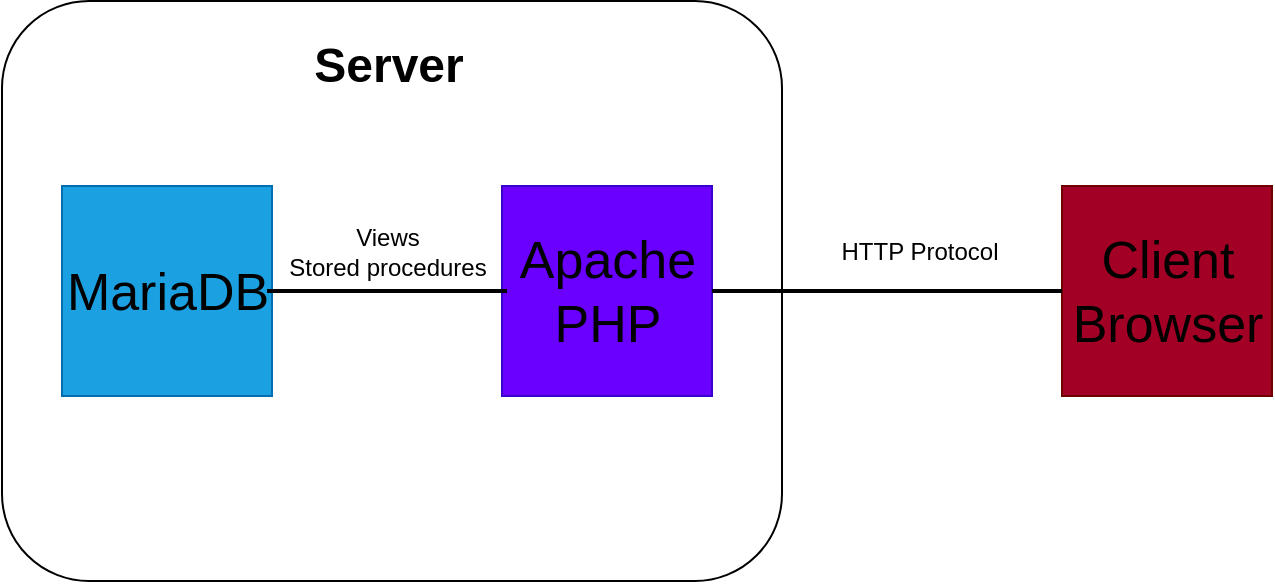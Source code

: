 <mxfile>
    <diagram id="ZsDdb_xmyVUKxEYyHhmg" name="Page-1">
        <mxGraphModel dx="1077" dy="683" grid="1" gridSize="10" guides="1" tooltips="1" connect="1" arrows="1" fold="1" page="1" pageScale="1" pageWidth="850" pageHeight="1100" math="0" shadow="0">
            <root>
                <mxCell id="0"/>
                <mxCell id="1" parent="0"/>
                <mxCell id="5" value="" style="rounded=1;whiteSpace=wrap;html=1;" vertex="1" parent="1">
                    <mxGeometry x="110" y="177.5" width="390" height="290" as="geometry"/>
                </mxCell>
                <mxCell id="2" value="" style="whiteSpace=wrap;html=1;aspect=fixed;fillColor=#6a00ff;strokeColor=#3700CC;fontColor=#ffffff;" vertex="1" parent="1">
                    <mxGeometry x="360" y="270" width="105" height="105" as="geometry"/>
                </mxCell>
                <mxCell id="3" value="" style="whiteSpace=wrap;html=1;aspect=fixed;fillColor=#1ba1e2;strokeColor=#006EAF;fontColor=#ffffff;" vertex="1" parent="1">
                    <mxGeometry x="140" y="270" width="105" height="105" as="geometry"/>
                </mxCell>
                <mxCell id="4" value="" style="whiteSpace=wrap;html=1;aspect=fixed;fillColor=#a20025;strokeColor=#6F0000;fontColor=#ffffff;" vertex="1" parent="1">
                    <mxGeometry x="640" y="270" width="105" height="105" as="geometry"/>
                </mxCell>
                <mxCell id="6" value="Server" style="text;strokeColor=none;fillColor=none;html=1;fontSize=24;fontStyle=1;verticalAlign=middle;align=center;" vertex="1" parent="1">
                    <mxGeometry x="252.5" y="190" width="100" height="40" as="geometry"/>
                </mxCell>
                <mxCell id="8" value="" style="line;strokeWidth=2;direction=south;html=1;rotation=-90;" vertex="1" parent="1">
                    <mxGeometry x="547.5" y="235" width="10" height="175" as="geometry"/>
                </mxCell>
                <mxCell id="9" value="" style="line;strokeWidth=2;direction=south;html=1;rotation=-90;" vertex="1" parent="1">
                    <mxGeometry x="297.5" y="262.5" width="10" height="120" as="geometry"/>
                </mxCell>
                <mxCell id="13" value="&lt;font style=&quot;font-size: 26px&quot;&gt;MariaDB&lt;/font&gt;" style="text;html=1;strokeColor=none;fillColor=none;align=center;verticalAlign=middle;whiteSpace=wrap;rounded=0;" vertex="1" parent="1">
                    <mxGeometry x="172.5" y="312.5" width="40" height="20" as="geometry"/>
                </mxCell>
                <mxCell id="14" value="&lt;font style=&quot;font-size: 26px&quot;&gt;Apache PHP&lt;/font&gt;" style="text;html=1;strokeColor=none;fillColor=none;align=center;verticalAlign=middle;whiteSpace=wrap;rounded=0;" vertex="1" parent="1">
                    <mxGeometry x="392.5" y="312.5" width="40" height="20" as="geometry"/>
                </mxCell>
                <mxCell id="15" value="&lt;font style=&quot;font-size: 26px&quot;&gt;Client Browser&lt;/font&gt;" style="text;html=1;strokeColor=none;fillColor=none;align=center;verticalAlign=middle;whiteSpace=wrap;rounded=0;" vertex="1" parent="1">
                    <mxGeometry x="672.5" y="303.75" width="40" height="37.5" as="geometry"/>
                </mxCell>
                <mxCell id="16" value="Views&lt;br&gt;Stored procedures" style="text;html=1;strokeColor=none;fillColor=none;align=center;verticalAlign=middle;whiteSpace=wrap;rounded=0;" vertex="1" parent="1">
                    <mxGeometry x="242.5" y="292.5" width="120" height="20" as="geometry"/>
                </mxCell>
                <mxCell id="17" value="HTTP Protocol" style="text;html=1;strokeColor=none;fillColor=none;align=center;verticalAlign=middle;whiteSpace=wrap;rounded=0;" vertex="1" parent="1">
                    <mxGeometry x="520" y="292.5" width="97.5" height="20" as="geometry"/>
                </mxCell>
            </root>
        </mxGraphModel>
    </diagram>
</mxfile>